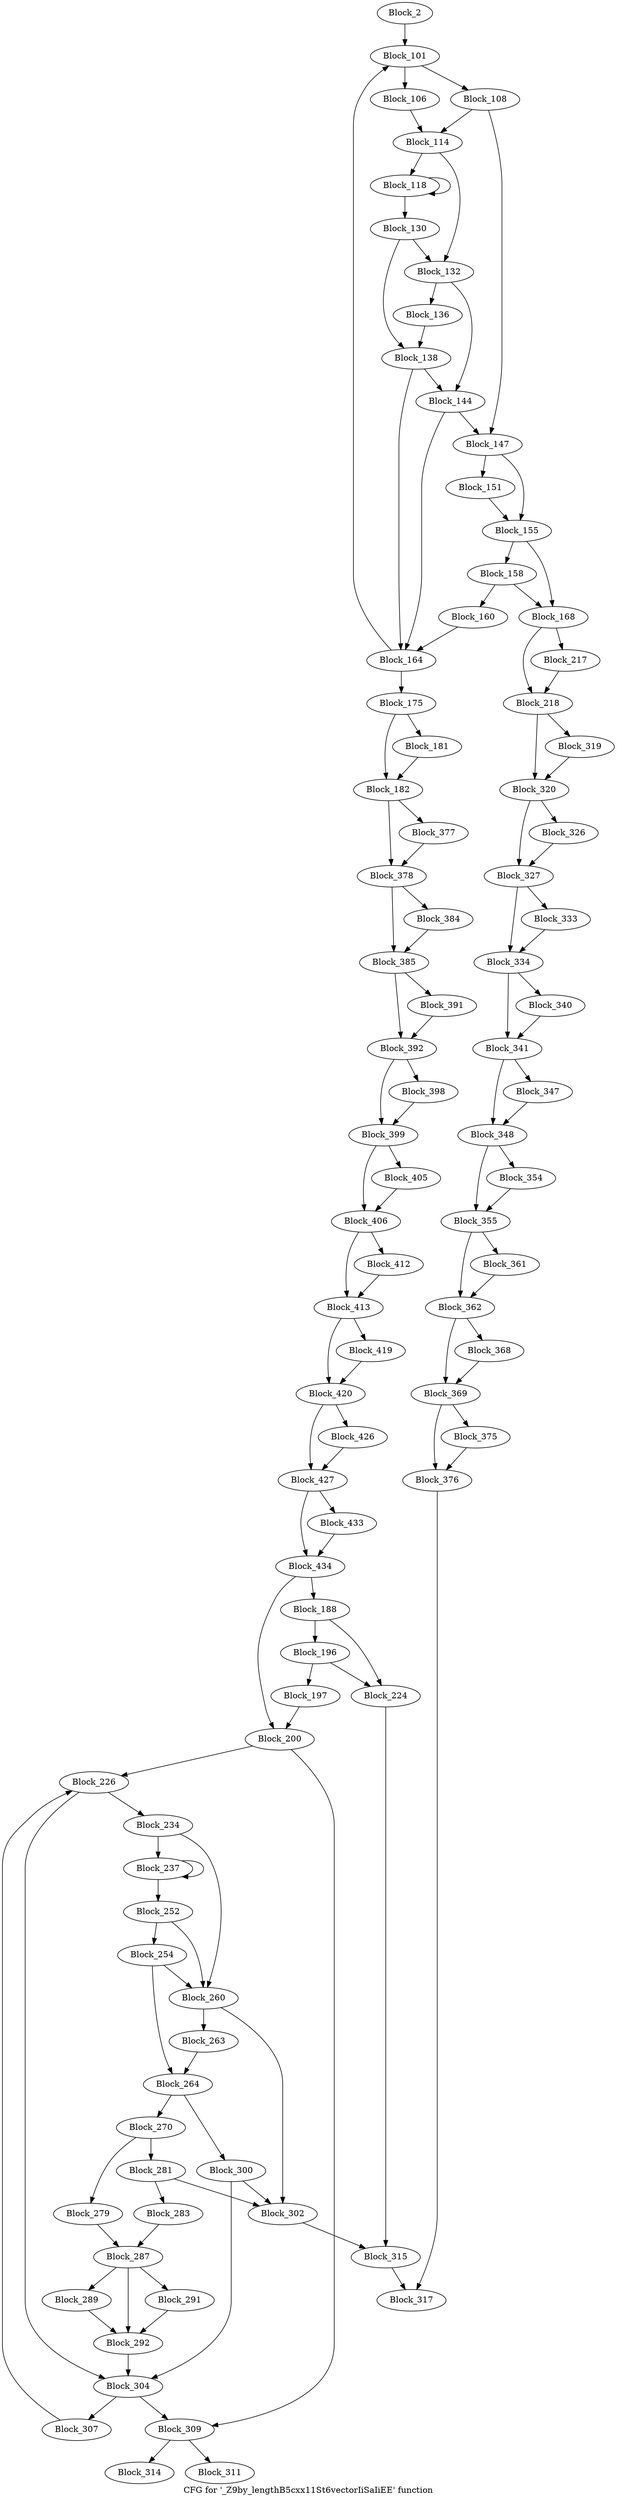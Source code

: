 digraph "CFG for '_Z9by_lengthB5cxx11St6vectorIiSaIiEE' function" {
	label="CFG for '_Z9by_lengthB5cxx11St6vectorIiSaIiEE' function";

	block_2 [label="Block_2"];
	block_2 -> block_101;
	block_101 [label="Block_101"];
	block_101:s0 -> block_106;
	block_101:s1 -> block_108;
	block_106 [label="Block_106"];
	block_106 -> block_114;
	block_108 [label="Block_108"];
	block_108:s0 -> block_147;
	block_108:s1 -> block_114;
	block_114 [label="Block_114"];
	block_114:s0 -> block_132;
	block_114:s1 -> block_118;
	block_118 [label="Block_118"];
	block_118:s0 -> block_130;
	block_118:s1 -> block_118;
	block_130 [label="Block_130"];
	block_130:s0 -> block_132;
	block_130:s1 -> block_138;
	block_132 [label="Block_132"];
	block_132:s0 -> block_144;
	block_132:s1 -> block_136;
	block_136 [label="Block_136"];
	block_136 -> block_138;
	block_138 [label="Block_138"];
	block_138:s0 -> block_144;
	block_138:s1 -> block_164;
	block_144 [label="Block_144"];
	block_144:s0 -> block_164;
	block_144:s1 -> block_147;
	block_147 [label="Block_147"];
	block_147:s0 -> block_155;
	block_147:s1 -> block_151;
	block_151 [label="Block_151"];
	block_151 -> block_155;
	block_155 [label="Block_155"];
	block_155 -> block_158;
	block_155 -> block_168;
	block_158 [label="Block_158"];
	block_158 -> block_160;
	block_158 -> block_168;
	block_160 [label="Block_160"];
	block_160 -> block_164;
	block_164 [label="Block_164"];
	block_164:s0 -> block_175;
	block_164:s1 -> block_101;
	block_168 [label="Block_168"];
	block_168:s0 -> block_218;
	block_168:s1 -> block_217;
	block_175 [label="Block_175"];
	block_175:s0 -> block_182;
	block_175:s1 -> block_181;
	block_181 [label="Block_181"];
	block_181 -> block_182;
	block_182 [label="Block_182"];
	block_182:s0 -> block_378;
	block_182:s1 -> block_377;
	block_188 [label="Block_188"];
	block_188 -> block_196;
	block_188 -> block_224;
	block_196 [label="Block_196"];
	block_196 -> block_197;
	block_196 -> block_224;
	block_197 [label="Block_197"];
	block_197 -> block_200;
	block_200 [label="Block_200"];
	block_200:s0 -> block_226;
	block_200:s1 -> block_309;
	block_217 [label="Block_217"];
	block_217 -> block_218;
	block_218 [label="Block_218"];
	block_218:s0 -> block_320;
	block_218:s1 -> block_319;
	block_224 [label="Block_224"];
	block_224 -> block_315;
	block_226 [label="Block_226"];
	block_226:s0 -> block_234;
	block_226:s1 -> block_304;
	block_234 [label="Block_234"];
	block_234:s0 -> block_260;
	block_234:s1 -> block_237;
	block_237 [label="Block_237"];
	block_237:s0 -> block_252;
	block_237:s1 -> block_237;
	block_252 [label="Block_252"];
	block_252:s0 -> block_260;
	block_252:s1 -> block_254;
	block_254 [label="Block_254"];
	block_254:s0 -> block_260;
	block_254:s1 -> block_264;
	block_260 [label="Block_260"];
	block_260 -> block_263;
	block_260 -> block_302;
	block_263 [label="Block_263"];
	block_263 -> block_264;
	block_264 [label="Block_264"];
	block_264:s0 -> block_300;
	block_264:s1 -> block_270;
	block_270 [label="Block_270"];
	block_270:s0 -> block_281;
	block_270:s1 -> block_279;
	block_279 [label="Block_279"];
	block_279 -> block_287;
	block_281 [label="Block_281"];
	block_281 -> block_283;
	block_281 -> block_302;
	block_283 [label="Block_283"];
	block_283 -> block_287;
	block_287 [label="Block_287"];
	block_287:s0 -> block_291;
	block_287:s1 -> block_289;
	block_287:s2 -> block_292;
	block_289 [label="Block_289"];
	block_289 -> block_292;
	block_291 [label="Block_291"];
	block_291 -> block_292;
	block_292 [label="Block_292"];
	block_292 -> block_304;
	block_300 [label="Block_300"];
	block_300 -> block_304;
	block_300 -> block_302;
	block_302 [label="Block_302"];
	block_302 -> block_315;
	block_304 [label="Block_304"];
	block_304:s0 -> block_307;
	block_304:s1 -> block_309;
	block_307 [label="Block_307"];
	block_307 -> block_226;
	block_309 [label="Block_309"];
	block_309 -> block_314;
	block_309 -> block_311;
	block_311 [label="Block_311"];
	block_314 [label="Block_314"];
	block_315 [label="Block_315"];
	block_315 -> block_317;
	block_317 [label="Block_317"];
	block_319 [label="Block_319"];
	block_319 -> block_320;
	block_320 [label="Block_320"];
	block_320:s0 -> block_327;
	block_320:s1 -> block_326;
	block_326 [label="Block_326"];
	block_326 -> block_327;
	block_327 [label="Block_327"];
	block_327:s0 -> block_334;
	block_327:s1 -> block_333;
	block_333 [label="Block_333"];
	block_333 -> block_334;
	block_334 [label="Block_334"];
	block_334:s0 -> block_341;
	block_334:s1 -> block_340;
	block_340 [label="Block_340"];
	block_340 -> block_341;
	block_341 [label="Block_341"];
	block_341:s0 -> block_348;
	block_341:s1 -> block_347;
	block_347 [label="Block_347"];
	block_347 -> block_348;
	block_348 [label="Block_348"];
	block_348:s0 -> block_355;
	block_348:s1 -> block_354;
	block_354 [label="Block_354"];
	block_354 -> block_355;
	block_355 [label="Block_355"];
	block_355:s0 -> block_362;
	block_355:s1 -> block_361;
	block_361 [label="Block_361"];
	block_361 -> block_362;
	block_362 [label="Block_362"];
	block_362:s0 -> block_369;
	block_362:s1 -> block_368;
	block_368 [label="Block_368"];
	block_368 -> block_369;
	block_369 [label="Block_369"];
	block_369:s0 -> block_376;
	block_369:s1 -> block_375;
	block_375 [label="Block_375"];
	block_375 -> block_376;
	block_376 [label="Block_376"];
	block_376 -> block_317;
	block_377 [label="Block_377"];
	block_377 -> block_378;
	block_378 [label="Block_378"];
	block_378:s0 -> block_385;
	block_378:s1 -> block_384;
	block_384 [label="Block_384"];
	block_384 -> block_385;
	block_385 [label="Block_385"];
	block_385:s0 -> block_392;
	block_385:s1 -> block_391;
	block_391 [label="Block_391"];
	block_391 -> block_392;
	block_392 [label="Block_392"];
	block_392:s0 -> block_399;
	block_392:s1 -> block_398;
	block_398 [label="Block_398"];
	block_398 -> block_399;
	block_399 [label="Block_399"];
	block_399:s0 -> block_406;
	block_399:s1 -> block_405;
	block_405 [label="Block_405"];
	block_405 -> block_406;
	block_406 [label="Block_406"];
	block_406:s0 -> block_413;
	block_406:s1 -> block_412;
	block_412 [label="Block_412"];
	block_412 -> block_413;
	block_413 [label="Block_413"];
	block_413:s0 -> block_420;
	block_413:s1 -> block_419;
	block_419 [label="Block_419"];
	block_419 -> block_420;
	block_420 [label="Block_420"];
	block_420:s0 -> block_427;
	block_420:s1 -> block_426;
	block_426 [label="Block_426"];
	block_426 -> block_427;
	block_427 [label="Block_427"];
	block_427:s0 -> block_434;
	block_427:s1 -> block_433;
	block_433 [label="Block_433"];
	block_433 -> block_434;
	block_434 [label="Block_434"];
	block_434:s0 -> block_200;
	block_434:s1 -> block_188;
}
